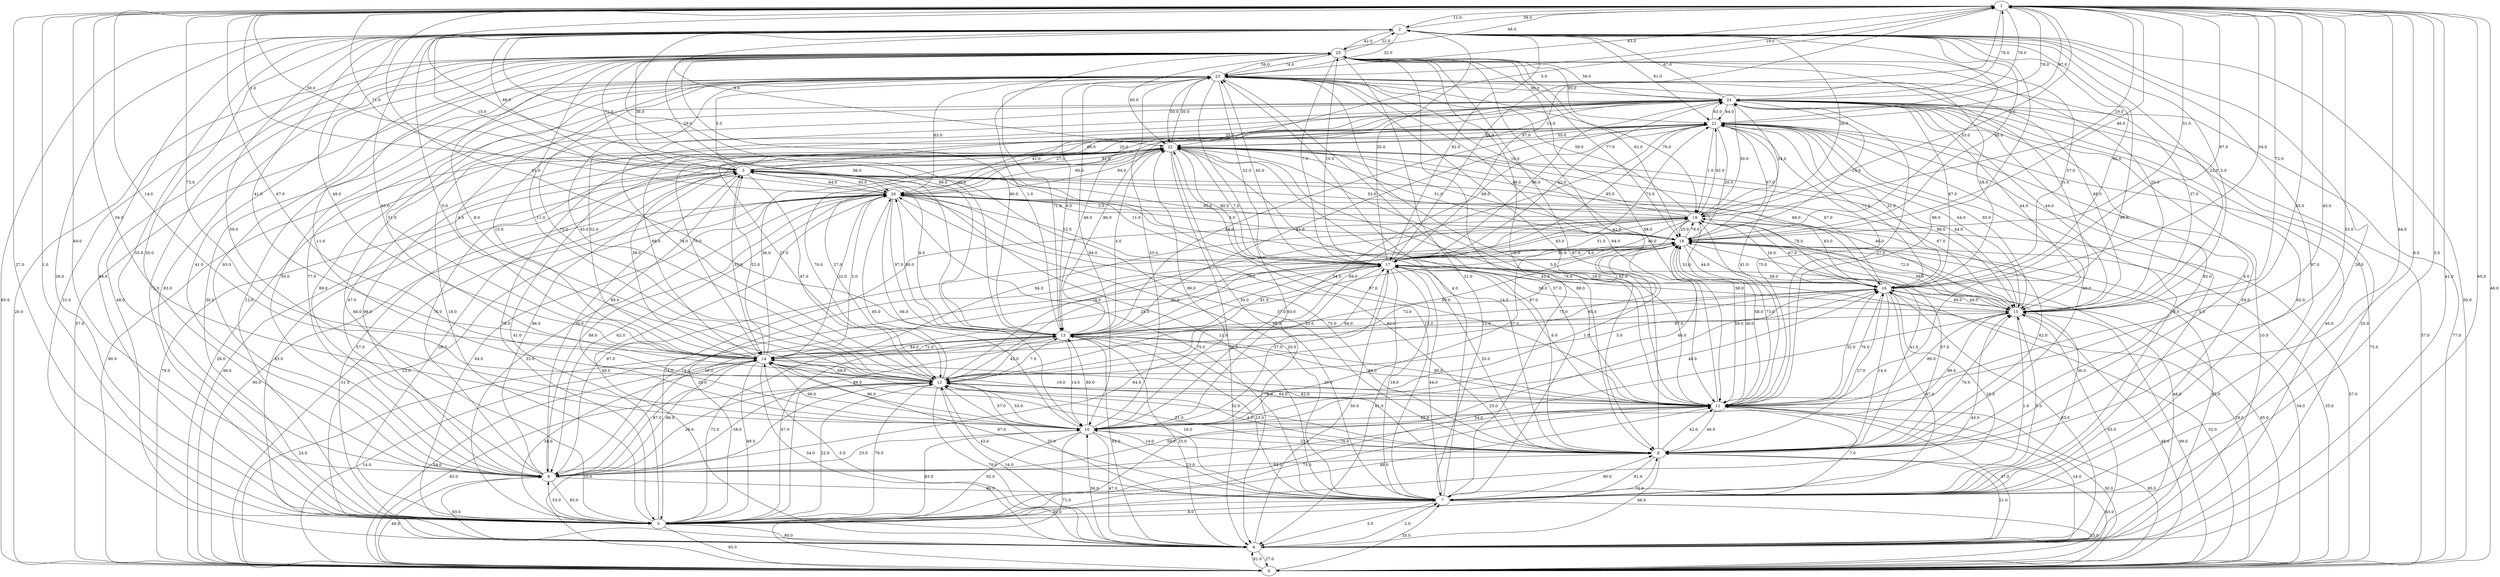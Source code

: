 strict digraph G {
  1 [ label="1" ];
  2 [ label="2" ];
  3 [ label="3" ];
  4 [ label="4" ];
  5 [ label="5" ];
  6 [ label="6" ];
  7 [ label="7" ];
  8 [ label="8" ];
  9 [ label="9" ];
  10 [ label="10" ];
  11 [ label="11" ];
  12 [ label="12" ];
  13 [ label="13" ];
  14 [ label="14" ];
  15 [ label="15" ];
  16 [ label="16" ];
  17 [ label="17" ];
  18 [ label="18" ];
  19 [ label="19" ];
  20 [ label="20" ];
  21 [ label="21" ];
  22 [ label="22" ];
  23 [ label="23" ];
  24 [ label="24" ];
  25 [ label="25" ];
  25 -> 13 [ label="90.0" ];
  13 -> 17 [ label="91.0" ];
  21 -> 7 [ label="9.0" ];
  16 -> 18 [ label="51.0" ];
  14 -> 23 [ label="4.0" ];
  12 -> 7 [ label="43.0" ];
  17 -> 4 [ label="29.0" ];
  15 -> 16 [ label="49.0" ];
  17 -> 20 [ label="52.0" ];
  5 -> 9 [ label="53.0" ];
  25 -> 8 [ label="78.0" ];
  23 -> 12 [ label="75.0" ];
  19 -> 11 [ label="58.0" ];
  11 -> 2 [ label="88.0" ];
  15 -> 10 [ label="99.0" ];
  16 -> 20 [ label="63.0" ];
  7 -> 21 [ label="5.0" ];
  22 -> 6 [ label="29.0" ];
  11 -> 14 [ label="19.0" ];
  8 -> 9 [ label="64.0" ];
  2 -> 17 [ label="82.0" ];
  4 -> 20 [ label="90.0" ];
  17 -> 15 [ label="58.0" ];
  17 -> 22 [ label="7.0" ];
  6 -> 20 [ label="49.0" ];
  13 -> 11 [ label="94.0" ];
  19 -> 18 [ label="25.0" ];
  2 -> 18 [ label="95.0" ];
  13 -> 22 [ label="4.0" ];
  1 -> 24 [ label="76.0" ];
  21 -> 19 [ label="1.0" ];
  24 -> 25 [ label="59.0" ];
  10 -> 4 [ label="71.0" ];
  2 -> 16 [ label="62.0" ];
  5 -> 16 [ label="25.0" ];
  1 -> 21 [ label="67.0" ];
  7 -> 22 [ label="13.0" ];
  12 -> 10 [ label="57.0" ];
  23 -> 1 [ label="19.0" ];
  14 -> 11 [ label="29.0" ];
  18 -> 10 [ label="1.0" ];
  24 -> 14 [ label="15.0" ];
  14 -> 16 [ label="12.0" ];
  17 -> 6 [ label="81.0" ];
  21 -> 15 [ label="64.0" ];
  10 -> 8 [ label="22.0" ];
  11 -> 23 [ label="83.0" ];
  18 -> 20 [ label="5.0" ];
  22 -> 23 [ label="30.0" ];
  10 -> 5 [ label="92.0" ];
  16 -> 25 [ label="57.0" ];
  18 -> 1 [ label="46.0" ];
  4 -> 17 [ label="85.0" ];
  19 -> 4 [ label="57.0" ];
  16 -> 7 [ label="67.0" ];
  6 -> 10 [ label="36.0" ];
  2 -> 22 [ label="6.0" ];
  1 -> 12 [ label="67.0" ];
  14 -> 3 [ label="52.0" ];
  2 -> 15 [ label="22.0" ];
  1 -> 22 [ label="5.0" ];
  19 -> 3 [ label="53.0" ];
  9 -> 22 [ label="76.0" ];
  23 -> 19 [ label="79.0" ];
  14 -> 21 [ label="66.0" ];
  24 -> 9 [ label="88.0" ];
  18 -> 6 [ label="47.0" ];
  10 -> 6 [ label="47.0" ];
  5 -> 12 [ label="76.0" ];
  11 -> 1 [ label="45.0" ];
  24 -> 2 [ label="67.0" ];
  1 -> 14 [ label="73.0" ];
  6 -> 16 [ label="83.0" ];
  5 -> 6 [ label="80.0" ];
  13 -> 2 [ label="86.0" ];
  20 -> 16 [ label="78.0" ];
  3 -> 11 [ label="87.0" ];
  13 -> 12 [ label="42.0" ];
  20 -> 2 [ label="15.0" ];
  2 -> 7 [ label="97.0" ];
  18 -> 25 [ label="62.0" ];
  17 -> 16 [ label="26.0" ];
  4 -> 16 [ label="52.0" ];
  5 -> 22 [ label="41.0" ];
  16 -> 8 [ label="14.0" ];
  3 -> 2 [ label="89.0" ];
  15 -> 2 [ label="5.0" ];
  2 -> 11 [ label="99.0" ];
  13 -> 20 [ label="80.0" ];
  23 -> 20 [ label="83.0" ];
  8 -> 7 [ label="81.0" ];
  4 -> 7 [ label="35.0" ];
  24 -> 20 [ label="66.0" ];
  9 -> 14 [ label="96.0" ];
  20 -> 6 [ label="23.0" ];
  5 -> 3 [ label="57.0" ];
  6 -> 15 [ label="65.0" ];
  4 -> 22 [ label="90.0" ];
  17 -> 19 [ label="31.0" ];
  22 -> 15 [ label="98.0" ];
  13 -> 8 [ label="64.0" ];
  22 -> 12 [ label="70.0" ];
  3 -> 5 [ label="26.0" ];
  11 -> 10 [ label="42.0" ];
  7 -> 25 [ label="43.0" ];
  2 -> 12 [ label="5.0" ];
  21 -> 14 [ label="70.0" ];
  23 -> 17 [ label="32.0" ];
  20 -> 10 [ label="66.0" ];
  1 -> 3 [ label="59.0" ];
  18 -> 11 [ label="36.0" ];
  22 -> 17 [ label="80.0" ];
  10 -> 20 [ label="95.0" ];
  19 -> 1 [ label="19.0" ];
  8 -> 21 [ label="40.0" ];
  19 -> 12 [ label="36.0" ];
  12 -> 25 [ label="11.0" ];
  5 -> 8 [ label="72.0" ];
  15 -> 5 [ label="54.0" ];
  2 -> 23 [ label="32.0" ];
  14 -> 13 [ label="84.0" ];
  11 -> 5 [ label="75.0" ];
  8 -> 18 [ label="41.0" ];
  13 -> 25 [ label="1.0" ];
  5 -> 10 [ label="83.0" ];
  9 -> 17 [ label="16.0" ];
  7 -> 15 [ label="5.0" ];
  4 -> 2 [ label="65.0" ];
  5 -> 7 [ label="40.0" ];
  8 -> 4 [ label="83.0" ];
  4 -> 25 [ label="20.0" ];
  18 -> 21 [ label="67.0" ];
  12 -> 4 [ label="10.0" ];
  22 -> 3 [ label="27.0" ];
  10 -> 18 [ label="40.0" ];
  14 -> 6 [ label="34.0" ];
  17 -> 18 [ label="4.0" ];
  2 -> 14 [ label="49.0" ];
  3 -> 25 [ label="36.0" ];
  16 -> 15 [ label="90.0" ];
  13 -> 10 [ label="14.0" ];
  9 -> 23 [ label="77.0" ];
  4 -> 15 [ label="99.0" ];
  22 -> 9 [ label="99.0" ];
  6 -> 24 [ label="20.0" ];
  6 -> 1 [ label="65.0" ];
  25 -> 21 [ label="95.0" ];
  5 -> 11 [ label="48.0" ];
  16 -> 9 [ label="64.0" ];
  4 -> 24 [ label="77.0" ];
  8 -> 10 [ label="14.0" ];
  4 -> 11 [ label="30.0" ];
  4 -> 21 [ label="73.0" ];
  12 -> 18 [ label="85.0" ];
  17 -> 24 [ label="42.0" ];
  18 -> 14 [ label="89.0" ];
  4 -> 18 [ label="35.0" ];
  6 -> 25 [ label="48.0" ];
  16 -> 23 [ label="58.0" ];
  17 -> 23 [ label="60.0" ];
  8 -> 20 [ label="92.0" ];
  23 -> 8 [ label="5.0" ];
  16 -> 21 [ label="31.0" ];
  7 -> 16 [ label="20.0" ];
  19 -> 5 [ label="74.0" ];
  21 -> 22 [ label="55.0" ];
  23 -> 11 [ label="64.0" ];
  9 -> 2 [ label="35.0" ];
  10 -> 7 [ label="23.0" ];
  10 -> 14 [ label="99.0" ];
  22 -> 14 [ label="39.0" ];
  11 -> 25 [ label="41.0" ];
  25 -> 12 [ label="8.0" ];
  20 -> 13 [ label="97.0" ];
  20 -> 9 [ label="62.0" ];
  4 -> 12 [ label="83.0" ];
  14 -> 4 [ label="14.0" ];
  11 -> 15 [ label="89.0" ];
  24 -> 21 [ label="84.0" ];
  22 -> 24 [ label="15.0" ];
  18 -> 8 [ label="57.0" ];
  3 -> 14 [ label="33.0" ];
  19 -> 15 [ label="72.0" ];
  16 -> 19 [ label="67.0" ];
  23 -> 5 [ label="12.0" ];
  17 -> 9 [ label="74.0" ];
  9 -> 3 [ label="86.0" ];
  3 -> 24 [ label="25.0" ];
  8 -> 24 [ label="92.0" ];
  15 -> 23 [ label="37.0" ];
  25 -> 23 [ label="74.0" ];
  1 -> 20 [ label="71.0" ];
  13 -> 14 [ label="71.0" ];
  25 -> 9 [ label="93.0" ];
  11 -> 12 [ label="62.0" ];
  17 -> 12 [ label="33.0" ];
  14 -> 22 [ label="36.0" ];
  5 -> 4 [ label="95.0" ];
  24 -> 5 [ label="60.0" ];
  9 -> 5 [ label="83.0" ];
  22 -> 18 [ label="51.0" ];
  3 -> 9 [ label="30.0" ];
  23 -> 4 [ label="57.0" ];
  7 -> 17 [ label="44.0" ];
  18 -> 17 [ label="91.0" ];
  21 -> 11 [ label="81.0" ];
  18 -> 12 [ label="72.0" ];
  19 -> 22 [ label="49.0" ];
  12 -> 13 [ label="7.0" ];
  25 -> 17 [ label="7.0" ];
  20 -> 7 [ label="75.0" ];
  14 -> 9 [ label="87.0" ];
  20 -> 4 [ label="31.0" ];
  12 -> 16 [ label="5.0" ];
  15 -> 17 [ label="58.0" ];
  9 -> 21 [ label="47.0" ];
  4 -> 1 [ label="46.0" ];
  17 -> 10 [ label="37.0" ];
  18 -> 19 [ label="79.0" ];
  20 -> 8 [ label="75.0" ];
  5 -> 13 [ label="67.0" ];
  1 -> 7 [ label="3.0" ];
  10 -> 12 [ label="53.0" ];
  1 -> 16 [ label="87.0" ];
  2 -> 25 [ label="42.0" ];
  18 -> 5 [ label="89.0" ];
  16 -> 22 [ label="67.0" ];
  23 -> 10 [ label="94.0" ];
  7 -> 20 [ label="20.0" ];
  5 -> 1 [ label="1.0" ];
  25 -> 22 [ label="60.0" ];
  6 -> 7 [ label="2.0" ];
  5 -> 14 [ label="34.0" ];
  2 -> 13 [ label="22.0" ];
  19 -> 17 [ label="40.0" ];
  7 -> 12 [ label="35.0" ];
  14 -> 24 [ label="52.0" ];
  9 -> 12 [ label="58.0" ];
  14 -> 20 [ label="2.0" ];
  1 -> 13 [ label="86.0" ];
  17 -> 3 [ label="11.0" ];
  6 -> 14 [ label="5.0" ];
  14 -> 2 [ label="41.0" ];
  12 -> 17 [ label="94.0" ];
  6 -> 4 [ label="27.0" ];
  15 -> 18 [ label="38.0" ];
  18 -> 16 [ label="44.0" ];
  12 -> 11 [ label="79.0" ];
  21 -> 17 [ label="85.0" ];
  10 -> 23 [ label="55.0" ];
  13 -> 5 [ label="72.0" ];
  9 -> 4 [ label="49.0" ];
  4 -> 3 [ label="49.0" ];
  5 -> 18 [ label="20.0" ];
  21 -> 1 [ label="78.0" ];
  18 -> 23 [ label="16.0" ];
  13 -> 23 [ label="6.0" ];
  20 -> 5 [ label="84.0" ];
  25 -> 20 [ label="29.0" ];
  24 -> 7 [ label="59.0" ];
  8 -> 3 [ label="37.0" ];
  21 -> 5 [ label="78.0" ];
  23 -> 22 [ label="50.0" ];
  8 -> 16 [ label="27.0" ];
  7 -> 5 [ label="8.0" ];
  6 -> 13 [ label="93.0" ];
  11 -> 21 [ label="75.0" ];
  13 -> 21 [ label="84.0" ];
  7 -> 24 [ label="62.0" ];
  25 -> 15 [ label="51.0" ];
  1 -> 25 [ label="48.0" ];
  2 -> 9 [ label="55.0" ];
  10 -> 13 [ label="80.0" ];
  11 -> 24 [ label="27.0" ];
  22 -> 8 [ label="14.0" ];
  13 -> 19 [ label="76.0" ];
  21 -> 16 [ label="71.0" ];
  20 -> 3 [ label="64.0" ];
  6 -> 11 [ label="37.0" ];
  17 -> 11 [ label="6.0" ];
  11 -> 3 [ label="88.0" ];
  17 -> 25 [ label="10.0" ];
  20 -> 19 [ label="3.0" ];
  6 -> 8 [ label="21.0" ];
  12 -> 2 [ label="65.0" ];
  16 -> 1 [ label="34.0" ];
  1 -> 19 [ label="5.0" ];
  5 -> 2 [ label="26.0" ];
  12 -> 19 [ label="74.0" ];
  24 -> 8 [ label="8.0" ];
  4 -> 13 [ label="24.0" ];
  12 -> 8 [ label="21.0" ];
  14 -> 5 [ label="89.0" ];
  8 -> 12 [ label="4.0" ];
  11 -> 13 [ label="80.0" ];
  15 -> 22 [ label="44.0" ];
  7 -> 6 [ label="3.0" ];
  3 -> 15 [ label="67.0" ];
  15 -> 13 [ label="87.0" ];
  17 -> 13 [ label="30.0" ];
  8 -> 15 [ label="70.0" ];
  15 -> 4 [ label="48.0" ];
  10 -> 25 [ label="11.0" ];
  19 -> 2 [ label="26.0" ];
  9 -> 18 [ label="87.0" ];
  22 -> 20 [ label="94.0" ];
  24 -> 6 [ label="40.0" ];
  1 -> 6 [ label="41.0" ];
  25 -> 2 [ label="22.0" ];
  5 -> 15 [ label="40.0" ];
  7 -> 14 [ label="16.0" ];
  24 -> 1 [ label="78.0" ];
  3 -> 13 [ label="8.0" ];
  11 -> 22 [ label="78.0" ];
  12 -> 22 [ label="27.0" ];
  25 -> 5 [ label="83.0" ];
  9 -> 1 [ label="84.0" ];
  21 -> 6 [ label="10.0" ];
  19 -> 10 [ label="67.0" ];
  13 -> 24 [ label="86.0" ];
  3 -> 23 [ label="5.0" ];
  24 -> 15 [ label="44.0" ];
  12 -> 1 [ label="14.0" ];
  24 -> 19 [ label="30.0" ];
  6 -> 17 [ label="50.0" ];
  10 -> 16 [ label="48.0" ];
  1 -> 2 [ label="11.0" ];
  24 -> 18 [ label="24.0" ];
  11 -> 8 [ label="46.0" ];
  8 -> 11 [ label="42.0" ];
  2 -> 5 [ label="84.0" ];
  19 -> 16 [ label="16.0" ];
  24 -> 4 [ label="57.0" ];
  6 -> 3 [ label="83.0" ];
  3 -> 4 [ label="79.0" ];
  18 -> 4 [ label="34.0" ];
  23 -> 25 [ label="59.0" ];
  3 -> 20 [ label="93.0" ];
  8 -> 14 [ label="32.0" ];
  21 -> 24 [ label="63.0" ];
  10 -> 3 [ label="89.0" ];
  18 -> 2 [ label="53.0" ];
  21 -> 3 [ label="25.0" ];
  19 -> 23 [ label="59.0" ];
  23 -> 6 [ label="93.0" ];
  5 -> 24 [ label="18.0" ];
  15 -> 21 [ label="93.0" ];
  14 -> 12 [ label="69.0" ];
  4 -> 6 [ label="81.0" ];
  22 -> 11 [ label="82.0" ];
  7 -> 4 [ label="33.0" ];
  12 -> 9 [ label="29.0" ];
  25 -> 7 [ label="31.0" ];
  1 -> 17 [ label="97.0" ];
  22 -> 4 [ label="26.0" ];
  25 -> 18 [ label="77.0" ];
  6 -> 18 [ label="48.0" ];
  5 -> 25 [ label="72.0" ];
  12 -> 6 [ label="79.0" ];
  1 -> 10 [ label="54.0" ];
  1 -> 11 [ label="45.0" ];
  19 -> 24 [ label="34.0" ];
  3 -> 7 [ label="11.0" ];
  1 -> 15 [ label="72.0" ];
  15 -> 3 [ label="46.0" ];
  11 -> 16 [ label="32.0" ];
  9 -> 11 [ label="76.0" ];
  1 -> 5 [ label="27.0" ];
  15 -> 24 [ label="44.0" ];
  25 -> 6 [ label="31.0" ];
  17 -> 2 [ label="35.0" ];
  25 -> 3 [ label="71.0" ];
  23 -> 14 [ label="51.0" ];
  3 -> 12 [ label="47.0" ];
  12 -> 24 [ label="74.0" ];
  8 -> 25 [ label="87.0" ];
  16 -> 24 [ label="87.0" ];
  2 -> 10 [ label="59.0" ];
  17 -> 1 [ label="68.0" ];
  13 -> 1 [ label="81.0" ];
  13 -> 6 [ label="25.0" ];
  3 -> 22 [ label="41.0" ];
  15 -> 25 [ label="20.0" ];
  1 -> 18 [ label="51.0" ];
  14 -> 19 [ label="94.0" ];
  15 -> 7 [ label="1.0" ];
  8 -> 17 [ label="20.0" ];
  10 -> 21 [ label="69.0" ];
  7 -> 23 [ label="4.0" ];
  17 -> 14 [ label="25.0" ];
  19 -> 21 [ label="62.0" ];
  6 -> 12 [ label="34.0" ];
  18 -> 3 [ label="95.0" ];
  11 -> 7 [ label="7.0" ];
  1 -> 8 [ label="53.0" ];
  21 -> 12 [ label="27.0" ];
  24 -> 17 [ label="96.0" ];
  21 -> 10 [ label="34.0" ];
  11 -> 6 [ label="14.0" ];
  11 -> 18 [ label="59.0" ];
  21 -> 18 [ label="20.0" ];
  14 -> 10 [ label="86.0" ];
  18 -> 22 [ label="68.0" ];
  7 -> 2 [ label="26.0" ];
  23 -> 13 [ label="71.0" ];
  2 -> 4 [ label="50.0" ];
  12 -> 23 [ label="45.0" ];
  9 -> 10 [ label="23.0" ];
  7 -> 18 [ label="30.0" ];
  8 -> 1 [ label="64.0" ];
  7 -> 8 [ label="90.0" ];
  23 -> 15 [ label="68.0" ];
  1 -> 23 [ label="63.0" ];
  21 -> 13 [ label="81.0" ];
  11 -> 4 [ label="95.0" ];
  7 -> 1 [ label="8.0" ];
  20 -> 22 [ label="80.0" ];
  13 -> 7 [ label="23.0" ];
  10 -> 22 [ label="96.0" ];
  9 -> 25 [ label="41.0" ];
  8 -> 22 [ label="87.0" ];
  6 -> 9 [ label="93.0" ];
  3 -> 1 [ label="1.0" ];
  24 -> 13 [ label="49.0" ];
  16 -> 11 [ label="76.0" ];
  17 -> 21 [ label="73.0" ];
  5 -> 23 [ label="30.0" ];
  4 -> 14 [ label="54.0" ];
  23 -> 7 [ label="37.0" ];
  22 -> 7 [ label="98.0" ];
  22 -> 16 [ label="66.0" ];
  8 -> 19 [ label="62.0" ];
  12 -> 5 [ label="22.0" ];
  23 -> 9 [ label="50.0" ];
  25 -> 11 [ label="98.0" ];
  14 -> 7 [ label="87.0" ];
  9 -> 7 [ label="80.0" ];
  8 -> 6 [ label="66.0" ];
  17 -> 7 [ label="18.0" ];
  11 -> 9 [ label="50.0" ];
  5 -> 20 [ label="33.0" ];
  2 -> 21 [ label="81.0" ];
  23 -> 24 [ label="99.0" ];
  2 -> 1 [ label="39.0" ];
  11 -> 19 [ label="73.0" ];
  21 -> 20 [ label="81.0" ];
  16 -> 13 [ label="75.0" ];
  9 -> 20 [ label="88.0" ];
  20 -> 14 [ label="32.0" ];
  18 -> 15 [ label="58.0" ];
}
